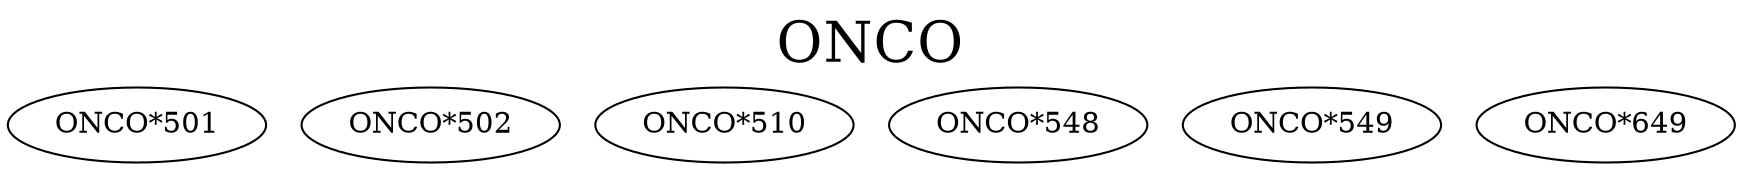digraph ONCO {
labelloc = "t";
label = "ONCO"
fontsize = 27;
"ONCO*501"
"ONCO*502"
"ONCO*510"
"ONCO*548"
"ONCO*549"
"ONCO*649"
}
